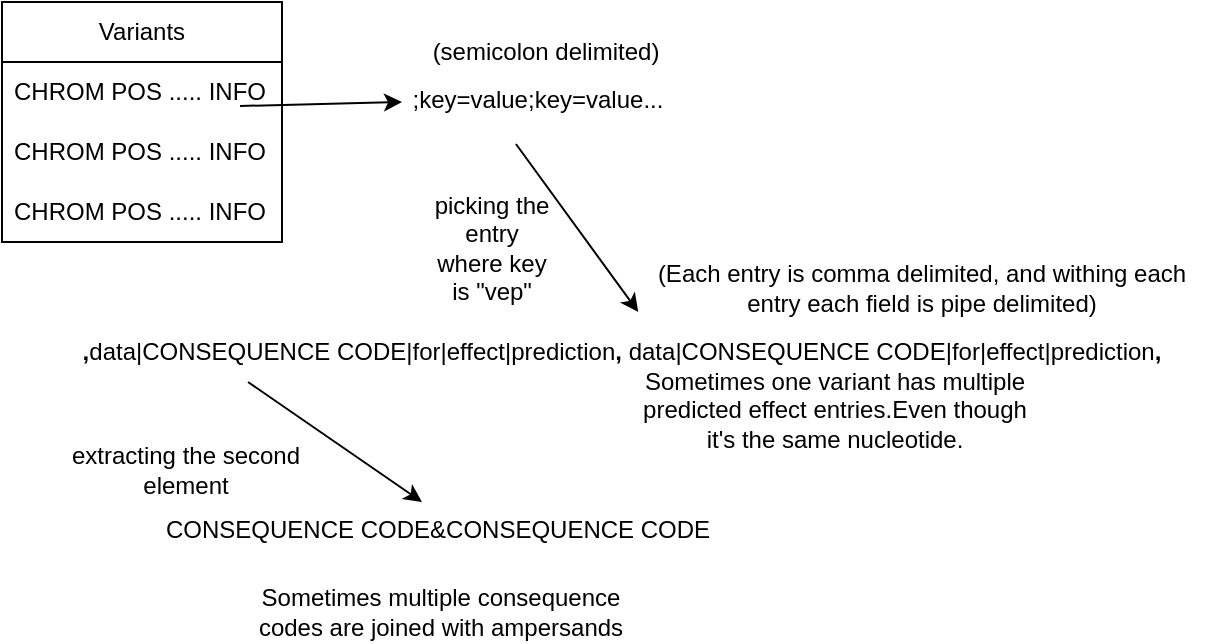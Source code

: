 <mxfile version="24.5.2" type="device">
  <diagram name="Page-1" id="cs0D0_WmY5EVDtQGrh1v">
    <mxGraphModel dx="666" dy="427" grid="1" gridSize="10" guides="1" tooltips="1" connect="1" arrows="1" fold="1" page="1" pageScale="1" pageWidth="850" pageHeight="1100" math="0" shadow="0">
      <root>
        <mxCell id="0" />
        <mxCell id="1" parent="0" />
        <mxCell id="hInKyJni7nB511gyt1ly-1" value="Variants" style="swimlane;fontStyle=0;childLayout=stackLayout;horizontal=1;startSize=30;horizontalStack=0;resizeParent=1;resizeParentMax=0;resizeLast=0;collapsible=1;marginBottom=0;whiteSpace=wrap;html=1;" parent="1" vertex="1">
          <mxGeometry x="230" y="80" width="140" height="120" as="geometry" />
        </mxCell>
        <mxCell id="hInKyJni7nB511gyt1ly-2" value="CHROM POS ..... INFO" style="text;strokeColor=none;fillColor=none;align=left;verticalAlign=middle;spacingLeft=4;spacingRight=4;overflow=hidden;points=[[0,0.5],[1,0.5]];portConstraint=eastwest;rotatable=0;whiteSpace=wrap;html=1;" parent="hInKyJni7nB511gyt1ly-1" vertex="1">
          <mxGeometry y="30" width="140" height="30" as="geometry" />
        </mxCell>
        <mxCell id="hInKyJni7nB511gyt1ly-3" value="CHROM POS ..... INFO" style="text;strokeColor=none;fillColor=none;align=left;verticalAlign=middle;spacingLeft=4;spacingRight=4;overflow=hidden;points=[[0,0.5],[1,0.5]];portConstraint=eastwest;rotatable=0;whiteSpace=wrap;html=1;" parent="hInKyJni7nB511gyt1ly-1" vertex="1">
          <mxGeometry y="60" width="140" height="30" as="geometry" />
        </mxCell>
        <mxCell id="hInKyJni7nB511gyt1ly-4" value="CHROM POS ..... INFO" style="text;strokeColor=none;fillColor=none;align=left;verticalAlign=middle;spacingLeft=4;spacingRight=4;overflow=hidden;points=[[0,0.5],[1,0.5]];portConstraint=eastwest;rotatable=0;whiteSpace=wrap;html=1;" parent="hInKyJni7nB511gyt1ly-1" vertex="1">
          <mxGeometry y="90" width="140" height="30" as="geometry" />
        </mxCell>
        <mxCell id="hInKyJni7nB511gyt1ly-5" value="" style="endArrow=classic;html=1;rounded=0;exitX=0.85;exitY=-0.267;exitDx=0;exitDy=0;exitPerimeter=0;" parent="1" source="hInKyJni7nB511gyt1ly-3" edge="1">
          <mxGeometry width="50" height="50" relative="1" as="geometry">
            <mxPoint x="400" y="240" as="sourcePoint" />
            <mxPoint x="430" y="130" as="targetPoint" />
          </mxGeometry>
        </mxCell>
        <mxCell id="hInKyJni7nB511gyt1ly-7" value=";key=value;key=value..." style="text;html=1;strokeColor=none;fillColor=none;align=center;verticalAlign=middle;whiteSpace=wrap;rounded=0;" parent="1" vertex="1">
          <mxGeometry x="403" y="114" width="190" height="30" as="geometry" />
        </mxCell>
        <mxCell id="hInKyJni7nB511gyt1ly-8" value="" style="endArrow=classic;html=1;rounded=0;exitX=0.442;exitY=1.233;exitDx=0;exitDy=0;exitPerimeter=0;entryX=0.514;entryY=-0.167;entryDx=0;entryDy=0;entryPerimeter=0;" parent="1" source="hInKyJni7nB511gyt1ly-7" target="hInKyJni7nB511gyt1ly-11" edge="1">
          <mxGeometry width="50" height="50" relative="1" as="geometry">
            <mxPoint x="400" y="240" as="sourcePoint" />
            <mxPoint x="550" y="200" as="targetPoint" />
          </mxGeometry>
        </mxCell>
        <mxCell id="hInKyJni7nB511gyt1ly-9" value="picking the entry where key is &quot;vep&quot;" style="text;html=1;strokeColor=none;fillColor=none;align=center;verticalAlign=middle;whiteSpace=wrap;rounded=0;" parent="1" vertex="1">
          <mxGeometry x="445" y="188" width="60" height="30" as="geometry" />
        </mxCell>
        <mxCell id="hInKyJni7nB511gyt1ly-11" value="&lt;b&gt;,&lt;/b&gt;data|CONSEQUENCE CODE|for|effect|prediction&lt;b&gt;,&lt;/b&gt; data|CONSEQUENCE CODE|for|effect|prediction&lt;b&gt;,&lt;/b&gt;" style="text;html=1;strokeColor=none;fillColor=none;align=center;verticalAlign=middle;whiteSpace=wrap;rounded=0;" parent="1" vertex="1">
          <mxGeometry x="250" y="240" width="580" height="30" as="geometry" />
        </mxCell>
        <mxCell id="hInKyJni7nB511gyt1ly-13" value="(semicolon delimited)" style="text;html=1;strokeColor=none;fillColor=none;align=center;verticalAlign=middle;whiteSpace=wrap;rounded=0;" parent="1" vertex="1">
          <mxGeometry x="424" y="90" width="156" height="30" as="geometry" />
        </mxCell>
        <mxCell id="hInKyJni7nB511gyt1ly-15" value="" style="endArrow=classic;html=1;rounded=0;" parent="1" edge="1">
          <mxGeometry width="50" height="50" relative="1" as="geometry">
            <mxPoint x="353" y="270" as="sourcePoint" />
            <mxPoint x="440" y="330" as="targetPoint" />
          </mxGeometry>
        </mxCell>
        <mxCell id="hInKyJni7nB511gyt1ly-16" value="CONSEQUENCE CODE&amp;amp;CONSEQUENCE CODE" style="text;whiteSpace=wrap;html=1;" parent="1" vertex="1">
          <mxGeometry x="310" y="330" width="300" height="40" as="geometry" />
        </mxCell>
        <mxCell id="hInKyJni7nB511gyt1ly-17" value="Sometimes multiple consequence codes are joined with ampersands" style="text;html=1;strokeColor=none;fillColor=none;align=center;verticalAlign=middle;whiteSpace=wrap;rounded=0;" parent="1" vertex="1">
          <mxGeometry x="350" y="370" width="199" height="30" as="geometry" />
        </mxCell>
        <mxCell id="hInKyJni7nB511gyt1ly-19" value="extracting the second element" style="text;html=1;strokeColor=none;fillColor=none;align=center;verticalAlign=middle;whiteSpace=wrap;rounded=0;" parent="1" vertex="1">
          <mxGeometry x="260" y="299" width="124" height="30" as="geometry" />
        </mxCell>
        <mxCell id="hInKyJni7nB511gyt1ly-20" value="Sometimes one variant has multiple predicted effect entries.Even though it&#39;s the same nucleotide." style="text;html=1;strokeColor=none;fillColor=none;align=center;verticalAlign=middle;whiteSpace=wrap;rounded=0;" parent="1" vertex="1">
          <mxGeometry x="546.5" y="269" width="199" height="30" as="geometry" />
        </mxCell>
        <mxCell id="hInKyJni7nB511gyt1ly-21" value="(Each entry is comma delimited, and withing each entry each field is pipe delimited)" style="text;html=1;strokeColor=none;fillColor=none;align=center;verticalAlign=middle;whiteSpace=wrap;rounded=0;" parent="1" vertex="1">
          <mxGeometry x="546.5" y="208" width="286" height="30" as="geometry" />
        </mxCell>
      </root>
    </mxGraphModel>
  </diagram>
</mxfile>
